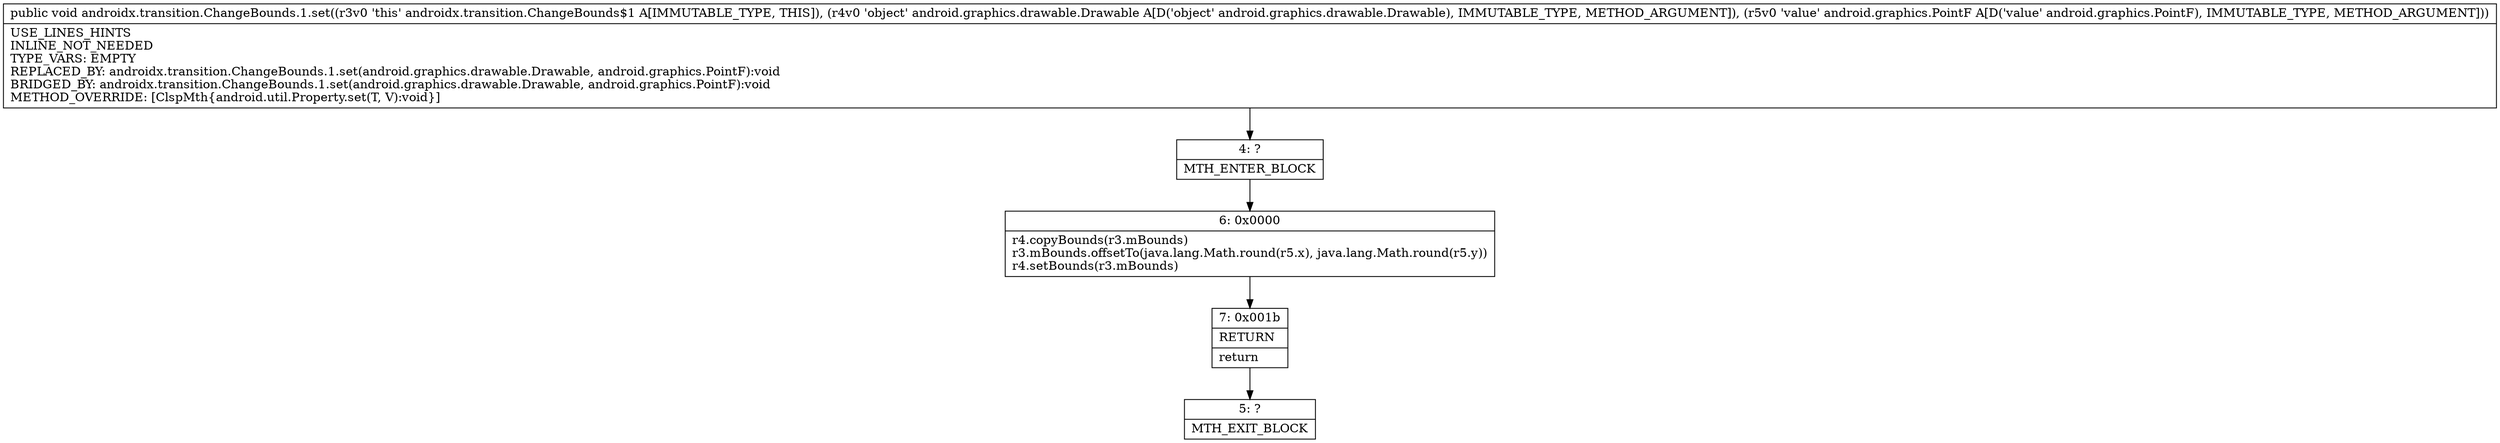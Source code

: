 digraph "CFG forandroidx.transition.ChangeBounds.1.set(Landroid\/graphics\/drawable\/Drawable;Landroid\/graphics\/PointF;)V" {
Node_4 [shape=record,label="{4\:\ ?|MTH_ENTER_BLOCK\l}"];
Node_6 [shape=record,label="{6\:\ 0x0000|r4.copyBounds(r3.mBounds)\lr3.mBounds.offsetTo(java.lang.Math.round(r5.x), java.lang.Math.round(r5.y))\lr4.setBounds(r3.mBounds)\l}"];
Node_7 [shape=record,label="{7\:\ 0x001b|RETURN\l|return\l}"];
Node_5 [shape=record,label="{5\:\ ?|MTH_EXIT_BLOCK\l}"];
MethodNode[shape=record,label="{public void androidx.transition.ChangeBounds.1.set((r3v0 'this' androidx.transition.ChangeBounds$1 A[IMMUTABLE_TYPE, THIS]), (r4v0 'object' android.graphics.drawable.Drawable A[D('object' android.graphics.drawable.Drawable), IMMUTABLE_TYPE, METHOD_ARGUMENT]), (r5v0 'value' android.graphics.PointF A[D('value' android.graphics.PointF), IMMUTABLE_TYPE, METHOD_ARGUMENT]))  | USE_LINES_HINTS\lINLINE_NOT_NEEDED\lTYPE_VARS: EMPTY\lREPLACED_BY: androidx.transition.ChangeBounds.1.set(android.graphics.drawable.Drawable, android.graphics.PointF):void\lBRIDGED_BY: androidx.transition.ChangeBounds.1.set(android.graphics.drawable.Drawable, android.graphics.PointF):void\lMETHOD_OVERRIDE: [ClspMth\{android.util.Property.set(T, V):void\}]\l}"];
MethodNode -> Node_4;Node_4 -> Node_6;
Node_6 -> Node_7;
Node_7 -> Node_5;
}

